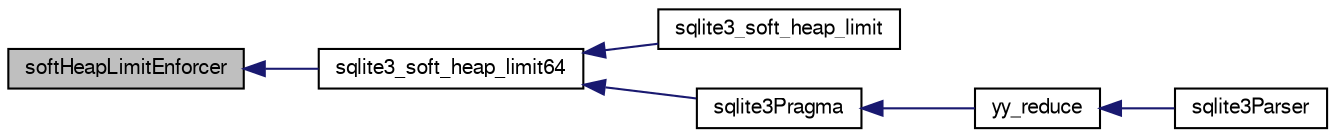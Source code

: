digraph "softHeapLimitEnforcer"
{
  edge [fontname="FreeSans",fontsize="10",labelfontname="FreeSans",labelfontsize="10"];
  node [fontname="FreeSans",fontsize="10",shape=record];
  rankdir="LR";
  Node294883 [label="softHeapLimitEnforcer",height=0.2,width=0.4,color="black", fillcolor="grey75", style="filled", fontcolor="black"];
  Node294883 -> Node294884 [dir="back",color="midnightblue",fontsize="10",style="solid",fontname="FreeSans"];
  Node294884 [label="sqlite3_soft_heap_limit64",height=0.2,width=0.4,color="black", fillcolor="white", style="filled",URL="$sqlite3_8h.html#ab37b3a4d1652e3acb2c43d1252e6b852"];
  Node294884 -> Node294885 [dir="back",color="midnightblue",fontsize="10",style="solid",fontname="FreeSans"];
  Node294885 [label="sqlite3_soft_heap_limit",height=0.2,width=0.4,color="black", fillcolor="white", style="filled",URL="$sqlite3_8h.html#a18c3472581de3072201723e798524fdc"];
  Node294884 -> Node294886 [dir="back",color="midnightblue",fontsize="10",style="solid",fontname="FreeSans"];
  Node294886 [label="sqlite3Pragma",height=0.2,width=0.4,color="black", fillcolor="white", style="filled",URL="$sqlite3_8c.html#a111391370f58f8e6a6eca51fd34d62ed"];
  Node294886 -> Node294887 [dir="back",color="midnightblue",fontsize="10",style="solid",fontname="FreeSans"];
  Node294887 [label="yy_reduce",height=0.2,width=0.4,color="black", fillcolor="white", style="filled",URL="$sqlite3_8c.html#a7c419a9b25711c666a9a2449ef377f14"];
  Node294887 -> Node294888 [dir="back",color="midnightblue",fontsize="10",style="solid",fontname="FreeSans"];
  Node294888 [label="sqlite3Parser",height=0.2,width=0.4,color="black", fillcolor="white", style="filled",URL="$sqlite3_8c.html#a0327d71a5fabe0b6a343d78a2602e72a"];
}
